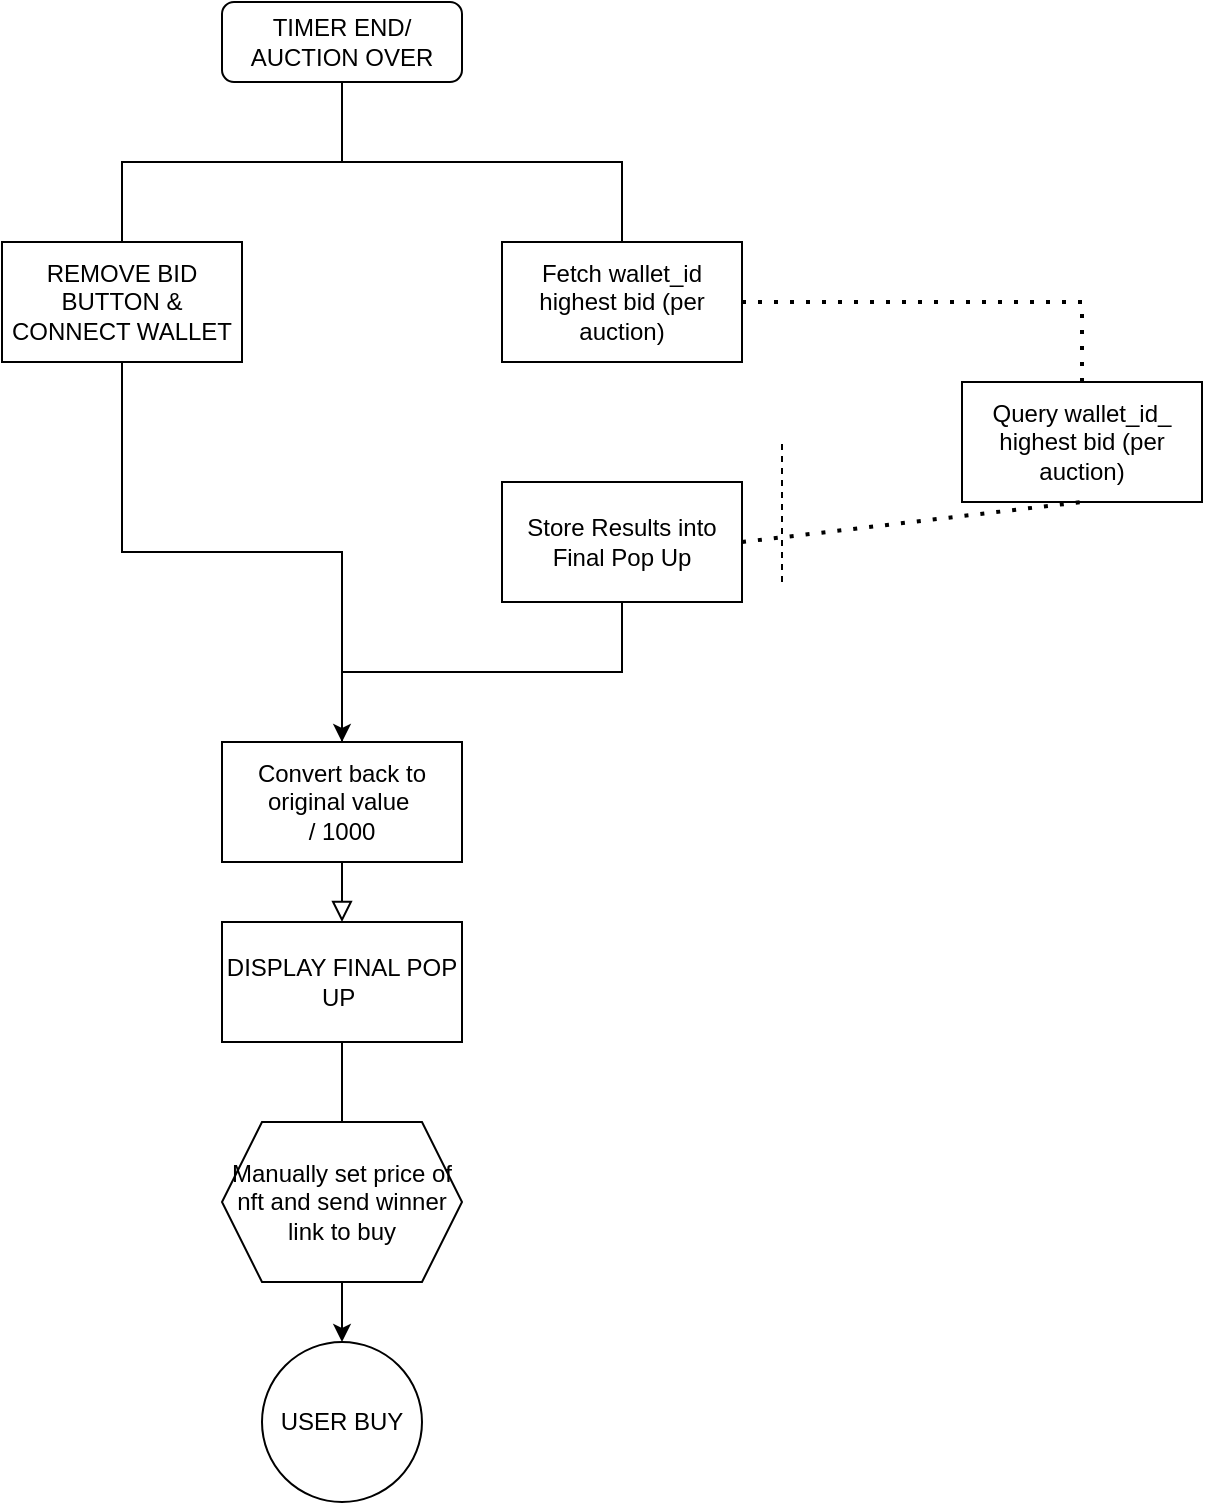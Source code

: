 <mxfile version="20.8.1" type="github"><diagram id="C5RBs43oDa-KdzZeNtuy" name="Page-1"><mxGraphModel dx="939" dy="571" grid="1" gridSize="10" guides="1" tooltips="1" connect="1" arrows="1" fold="1" page="1" pageScale="1" pageWidth="827" pageHeight="1169" math="0" shadow="0"><root><mxCell id="WIyWlLk6GJQsqaUBKTNV-0"/><mxCell id="WIyWlLk6GJQsqaUBKTNV-1" parent="WIyWlLk6GJQsqaUBKTNV-0"/><mxCell id="WIyWlLk6GJQsqaUBKTNV-2" value="" style="rounded=0;html=1;jettySize=auto;orthogonalLoop=1;fontSize=11;endArrow=block;endFill=0;endSize=8;strokeWidth=1;shadow=0;labelBackgroundColor=none;edgeStyle=orthogonalEdgeStyle;startArrow=none;" parent="WIyWlLk6GJQsqaUBKTNV-1" source="vR-ReQG3yzh2ieapI6q9-1" edge="1"><mxGeometry relative="1" as="geometry"><mxPoint x="220" y="480" as="targetPoint"/></mxGeometry></mxCell><mxCell id="WIyWlLk6GJQsqaUBKTNV-3" value="TIMER END/ AUCTION OVER" style="rounded=1;whiteSpace=wrap;html=1;fontSize=12;glass=0;strokeWidth=1;shadow=0;" parent="WIyWlLk6GJQsqaUBKTNV-1" vertex="1"><mxGeometry x="160" y="20" width="120" height="40" as="geometry"/></mxCell><mxCell id="vR-ReQG3yzh2ieapI6q9-2" value="Query wallet_id_&lt;br&gt;highest bid (per auction)" style="rounded=0;whiteSpace=wrap;html=1;" vertex="1" parent="WIyWlLk6GJQsqaUBKTNV-1"><mxGeometry x="530" y="210" width="120" height="60" as="geometry"/></mxCell><mxCell id="vR-ReQG3yzh2ieapI6q9-3" value="" style="endArrow=none;dashed=1;html=1;rounded=0;" edge="1" parent="WIyWlLk6GJQsqaUBKTNV-1"><mxGeometry width="50" height="50" relative="1" as="geometry"><mxPoint x="440" y="310" as="sourcePoint"/><mxPoint x="440" y="240" as="targetPoint"/></mxGeometry></mxCell><mxCell id="vR-ReQG3yzh2ieapI6q9-19" style="edgeStyle=orthogonalEdgeStyle;rounded=0;orthogonalLoop=1;jettySize=auto;html=1;exitX=0.5;exitY=1;exitDx=0;exitDy=0;" edge="1" parent="WIyWlLk6GJQsqaUBKTNV-1" source="vR-ReQG3yzh2ieapI6q9-5" target="vR-ReQG3yzh2ieapI6q9-1"><mxGeometry relative="1" as="geometry"/></mxCell><mxCell id="vR-ReQG3yzh2ieapI6q9-5" value="Store Results into Final Pop Up" style="rounded=0;whiteSpace=wrap;html=1;" vertex="1" parent="WIyWlLk6GJQsqaUBKTNV-1"><mxGeometry x="300" y="260" width="120" height="60" as="geometry"/></mxCell><mxCell id="vR-ReQG3yzh2ieapI6q9-6" value="Fetch wallet_id highest bid (per auction)" style="rounded=0;whiteSpace=wrap;html=1;" vertex="1" parent="WIyWlLk6GJQsqaUBKTNV-1"><mxGeometry x="300" y="140" width="120" height="60" as="geometry"/></mxCell><mxCell id="vR-ReQG3yzh2ieapI6q9-8" value="" style="endArrow=none;dashed=1;html=1;dashPattern=1 3;strokeWidth=2;rounded=0;entryX=0.5;entryY=1;entryDx=0;entryDy=0;exitX=1;exitY=0.5;exitDx=0;exitDy=0;" edge="1" parent="WIyWlLk6GJQsqaUBKTNV-1" source="vR-ReQG3yzh2ieapI6q9-5" target="vR-ReQG3yzh2ieapI6q9-2"><mxGeometry width="50" height="50" relative="1" as="geometry"><mxPoint x="390" y="280" as="sourcePoint"/><mxPoint x="440" y="230" as="targetPoint"/></mxGeometry></mxCell><mxCell id="vR-ReQG3yzh2ieapI6q9-9" value="" style="rounded=0;html=1;jettySize=auto;orthogonalLoop=1;fontSize=11;endArrow=none;endFill=0;endSize=8;strokeWidth=1;shadow=0;labelBackgroundColor=none;edgeStyle=orthogonalEdgeStyle;" edge="1" parent="WIyWlLk6GJQsqaUBKTNV-1" source="WIyWlLk6GJQsqaUBKTNV-3" target="vR-ReQG3yzh2ieapI6q9-0"><mxGeometry relative="1" as="geometry"><mxPoint x="220" y="60" as="sourcePoint"/><mxPoint x="220" y="480" as="targetPoint"/></mxGeometry></mxCell><mxCell id="vR-ReQG3yzh2ieapI6q9-0" value="REMOVE BID BUTTON &amp;amp; CONNECT WALLET" style="rounded=0;whiteSpace=wrap;html=1;" vertex="1" parent="WIyWlLk6GJQsqaUBKTNV-1"><mxGeometry x="50" y="140" width="120" height="60" as="geometry"/></mxCell><mxCell id="vR-ReQG3yzh2ieapI6q9-12" value="" style="endArrow=none;html=1;rounded=0;exitX=0.5;exitY=0;exitDx=0;exitDy=0;" edge="1" parent="WIyWlLk6GJQsqaUBKTNV-1" source="vR-ReQG3yzh2ieapI6q9-6"><mxGeometry width="50" height="50" relative="1" as="geometry"><mxPoint x="260" y="160" as="sourcePoint"/><mxPoint x="220" y="100" as="targetPoint"/><Array as="points"><mxPoint x="360" y="100"/></Array></mxGeometry></mxCell><mxCell id="vR-ReQG3yzh2ieapI6q9-15" value="" style="endArrow=none;dashed=1;html=1;dashPattern=1 3;strokeWidth=2;rounded=0;entryX=0.5;entryY=0;entryDx=0;entryDy=0;exitX=1;exitY=0.5;exitDx=0;exitDy=0;" edge="1" parent="WIyWlLk6GJQsqaUBKTNV-1" source="vR-ReQG3yzh2ieapI6q9-6" target="vR-ReQG3yzh2ieapI6q9-2"><mxGeometry width="50" height="50" relative="1" as="geometry"><mxPoint x="460" y="200" as="sourcePoint"/><mxPoint x="590" y="140" as="targetPoint"/><Array as="points"><mxPoint x="590" y="170"/></Array></mxGeometry></mxCell><mxCell id="vR-ReQG3yzh2ieapI6q9-27" value="USER BUY" style="ellipse;whiteSpace=wrap;html=1;aspect=fixed;" vertex="1" parent="WIyWlLk6GJQsqaUBKTNV-1"><mxGeometry x="180" y="690" width="80" height="80" as="geometry"/></mxCell><mxCell id="vR-ReQG3yzh2ieapI6q9-28" value="" style="rounded=0;html=1;jettySize=auto;orthogonalLoop=1;fontSize=11;endArrow=none;endFill=0;endSize=8;strokeWidth=1;shadow=0;labelBackgroundColor=none;edgeStyle=orthogonalEdgeStyle;startArrow=none;" edge="1" parent="WIyWlLk6GJQsqaUBKTNV-1" source="vR-ReQG3yzh2ieapI6q9-0" target="vR-ReQG3yzh2ieapI6q9-1"><mxGeometry relative="1" as="geometry"><mxPoint x="170" y="170" as="sourcePoint"/><mxPoint x="220" y="480" as="targetPoint"/></mxGeometry></mxCell><mxCell id="vR-ReQG3yzh2ieapI6q9-1" value="Convert back to original value&amp;nbsp;&lt;br&gt;/ 1000" style="rounded=0;whiteSpace=wrap;html=1;" vertex="1" parent="WIyWlLk6GJQsqaUBKTNV-1"><mxGeometry x="160" y="390" width="120" height="60" as="geometry"/></mxCell><mxCell id="vR-ReQG3yzh2ieapI6q9-29" value="DISPLAY FINAL POP UP&amp;nbsp;" style="rounded=0;whiteSpace=wrap;html=1;" vertex="1" parent="WIyWlLk6GJQsqaUBKTNV-1"><mxGeometry x="160" y="480" width="120" height="60" as="geometry"/></mxCell><mxCell id="vR-ReQG3yzh2ieapI6q9-31" value="" style="endArrow=classic;html=1;rounded=0;exitX=0.5;exitY=1;exitDx=0;exitDy=0;entryX=0.5;entryY=0;entryDx=0;entryDy=0;" edge="1" parent="WIyWlLk6GJQsqaUBKTNV-1" source="vR-ReQG3yzh2ieapI6q9-29" target="vR-ReQG3yzh2ieapI6q9-27"><mxGeometry width="50" height="50" relative="1" as="geometry"><mxPoint x="195" y="590" as="sourcePoint"/><mxPoint x="230" y="560" as="targetPoint"/></mxGeometry></mxCell><mxCell id="vR-ReQG3yzh2ieapI6q9-32" value="Manually set price of nft and send winner link to buy" style="shape=hexagon;perimeter=hexagonPerimeter2;whiteSpace=wrap;html=1;fixedSize=1;" vertex="1" parent="WIyWlLk6GJQsqaUBKTNV-1"><mxGeometry x="160" y="580" width="120" height="80" as="geometry"/></mxCell></root></mxGraphModel></diagram></mxfile>
